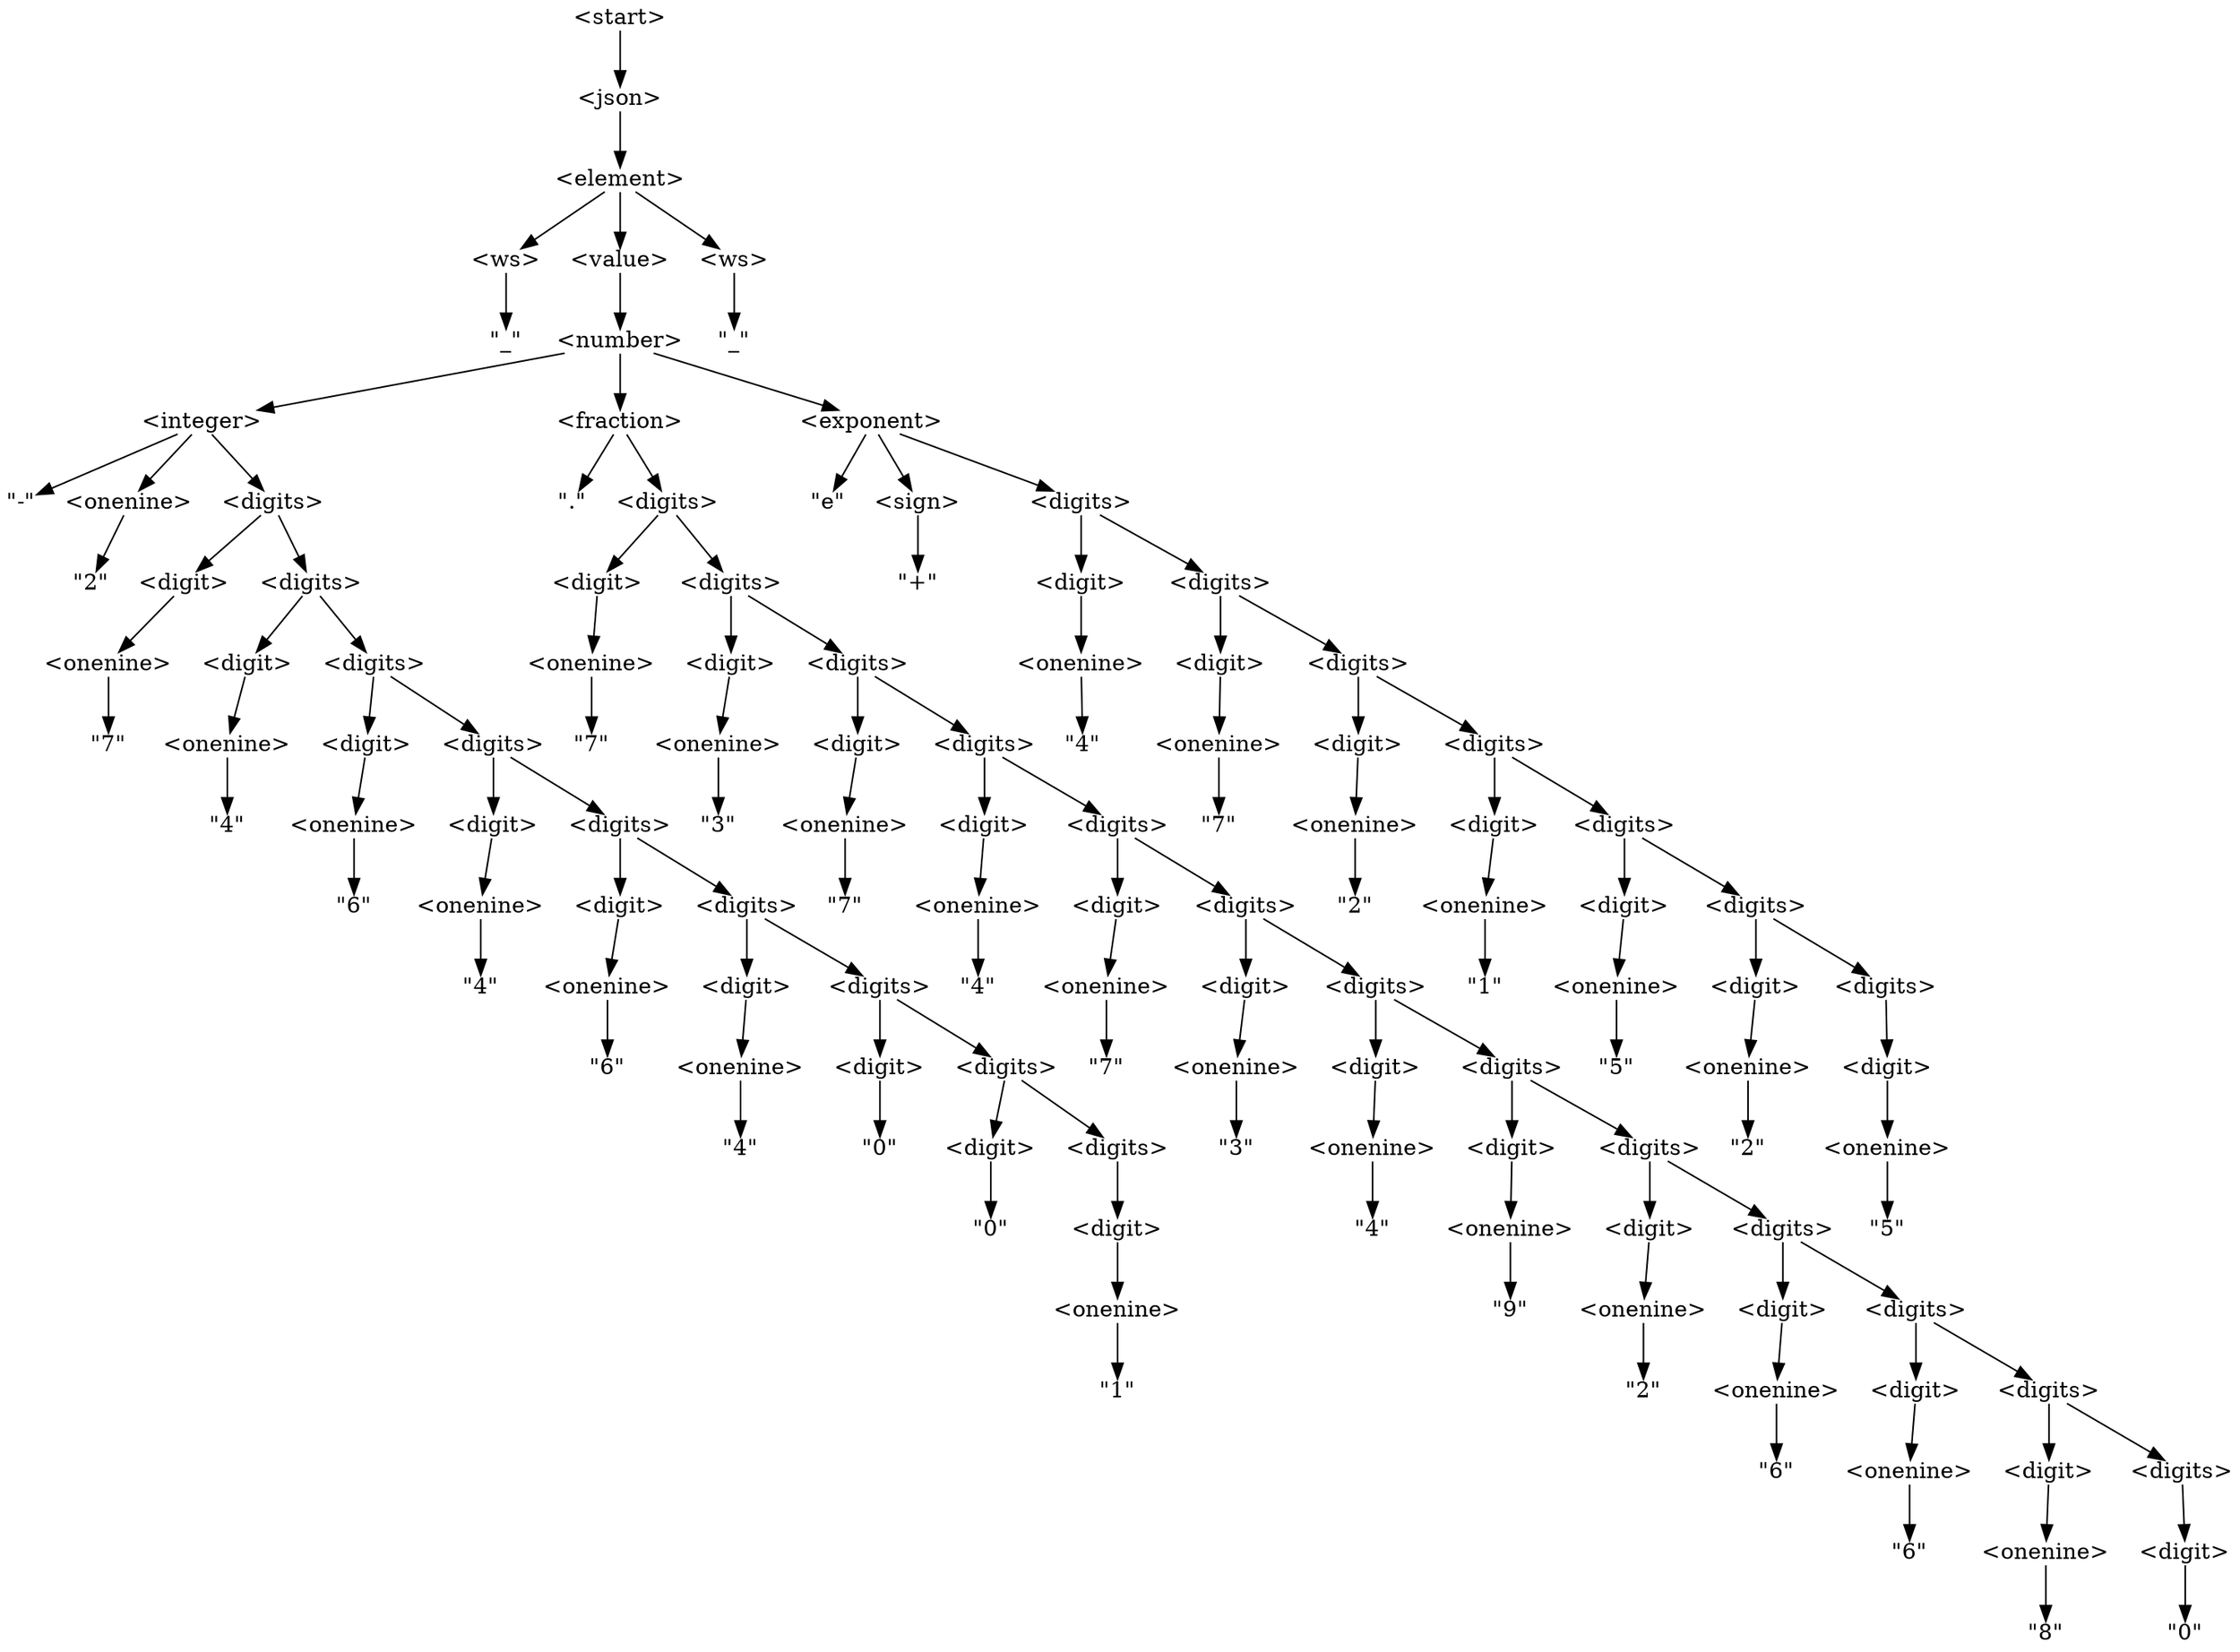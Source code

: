 digraph DerivationTree {

    node [shape=plain];

    n1 [label="\<start\>"];
    n2 [label="\<json\>"];
    n1 -> n2;

    n3 [label="\<element\>"];
    n2 -> n3;

    n4 [label="\<ws\>"];
    n3 -> n4;

    n5 [label="\<value\>"];
    n3 -> n5;

    n6 [label="\<ws\>"];
    n3 -> n6;

    n7 [label="\"_\""];
    n4 -> n7;

    n8 [label="\<number\>"];
    n5 -> n8;

    n9 [label="\"_\""];
    n6 -> n9;

    n10 [label="\<integer\>"];
    n8 -> n10;

    n11 [label="\<fraction\>"];
    n8 -> n11;

    n12 [label="\<exponent\>"];
    n8 -> n12;

    n13 [label="\"-\""];
    n10 -> n13;

    n14 [label="\<onenine\>"];
    n10 -> n14;

    n15 [label="\<digits\>"];
    n10 -> n15;

    n16 [label="\".\""];
    n11 -> n16;

    n17 [label="\<digits\>"];
    n11 -> n17;

    n18 [label="\"e\""];
    n12 -> n18;

    n19 [label="\<sign\>"];
    n12 -> n19;

    n20 [label="\<digits\>"];
    n12 -> n20;

    n21 [label="\"2\""];
    n14 -> n21;

    n22 [label="\<digit\>"];
    n15 -> n22;

    n23 [label="\<digits\>"];
    n15 -> n23;

    n24 [label="\<digit\>"];
    n17 -> n24;

    n25 [label="\<digits\>"];
    n17 -> n25;

    n26 [label="\"+\""];
    n19 -> n26;

    n27 [label="\<digit\>"];
    n20 -> n27;

    n28 [label="\<digits\>"];
    n20 -> n28;

    n29 [label="\<onenine\>"];
    n22 -> n29;

    n30 [label="\<digit\>"];
    n23 -> n30;

    n31 [label="\<digits\>"];
    n23 -> n31;

    n32 [label="\<onenine\>"];
    n24 -> n32;

    n33 [label="\<digit\>"];
    n25 -> n33;

    n34 [label="\<digits\>"];
    n25 -> n34;

    n35 [label="\<onenine\>"];
    n27 -> n35;

    n36 [label="\<digit\>"];
    n28 -> n36;

    n37 [label="\<digits\>"];
    n28 -> n37;

    n38 [label="\"7\""];
    n29 -> n38;

    n39 [label="\<onenine\>"];
    n30 -> n39;

    n40 [label="\<digit\>"];
    n31 -> n40;

    n41 [label="\<digits\>"];
    n31 -> n41;

    n42 [label="\"7\""];
    n32 -> n42;

    n43 [label="\<onenine\>"];
    n33 -> n43;

    n44 [label="\<digit\>"];
    n34 -> n44;

    n45 [label="\<digits\>"];
    n34 -> n45;

    n46 [label="\"4\""];
    n35 -> n46;

    n47 [label="\<onenine\>"];
    n36 -> n47;

    n48 [label="\<digit\>"];
    n37 -> n48;

    n49 [label="\<digits\>"];
    n37 -> n49;

    n50 [label="\"4\""];
    n39 -> n50;

    n51 [label="\<onenine\>"];
    n40 -> n51;

    n52 [label="\<digit\>"];
    n41 -> n52;

    n53 [label="\<digits\>"];
    n41 -> n53;

    n54 [label="\"3\""];
    n43 -> n54;

    n55 [label="\<onenine\>"];
    n44 -> n55;

    n56 [label="\<digit\>"];
    n45 -> n56;

    n57 [label="\<digits\>"];
    n45 -> n57;

    n58 [label="\"7\""];
    n47 -> n58;

    n59 [label="\<onenine\>"];
    n48 -> n59;

    n60 [label="\<digit\>"];
    n49 -> n60;

    n61 [label="\<digits\>"];
    n49 -> n61;

    n62 [label="\"6\""];
    n51 -> n62;

    n63 [label="\<onenine\>"];
    n52 -> n63;

    n64 [label="\<digit\>"];
    n53 -> n64;

    n65 [label="\<digits\>"];
    n53 -> n65;

    n66 [label="\"7\""];
    n55 -> n66;

    n67 [label="\<onenine\>"];
    n56 -> n67;

    n68 [label="\<digit\>"];
    n57 -> n68;

    n69 [label="\<digits\>"];
    n57 -> n69;

    n70 [label="\"2\""];
    n59 -> n70;

    n71 [label="\<onenine\>"];
    n60 -> n71;

    n72 [label="\<digit\>"];
    n61 -> n72;

    n73 [label="\<digits\>"];
    n61 -> n73;

    n74 [label="\"4\""];
    n63 -> n74;

    n75 [label="\<onenine\>"];
    n64 -> n75;

    n76 [label="\<digit\>"];
    n65 -> n76;

    n77 [label="\<digits\>"];
    n65 -> n77;

    n78 [label="\"4\""];
    n67 -> n78;

    n79 [label="\<onenine\>"];
    n68 -> n79;

    n80 [label="\<digit\>"];
    n69 -> n80;

    n81 [label="\<digits\>"];
    n69 -> n81;

    n82 [label="\"1\""];
    n71 -> n82;

    n83 [label="\<onenine\>"];
    n72 -> n83;

    n84 [label="\<digit\>"];
    n73 -> n84;

    n85 [label="\<digits\>"];
    n73 -> n85;

    n86 [label="\"6\""];
    n75 -> n86;

    n87 [label="\<onenine\>"];
    n76 -> n87;

    n88 [label="\<digit\>"];
    n77 -> n88;

    n89 [label="\<digits\>"];
    n77 -> n89;

    n90 [label="\"7\""];
    n79 -> n90;

    n91 [label="\<onenine\>"];
    n80 -> n91;

    n92 [label="\<digit\>"];
    n81 -> n92;

    n93 [label="\<digits\>"];
    n81 -> n93;

    n94 [label="\"5\""];
    n83 -> n94;

    n95 [label="\<onenine\>"];
    n84 -> n95;

    n96 [label="\<digit\>"];
    n85 -> n96;

    n97 [label="\"4\""];
    n87 -> n97;

    n98 [label="\"0\""];
    n88 -> n98;

    n99 [label="\<digit\>"];
    n89 -> n99;

    n100 [label="\<digits\>"];
    n89 -> n100;

    n101 [label="\"3\""];
    n91 -> n101;

    n102 [label="\<onenine\>"];
    n92 -> n102;

    n103 [label="\<digit\>"];
    n93 -> n103;

    n104 [label="\<digits\>"];
    n93 -> n104;

    n105 [label="\"2\""];
    n95 -> n105;

    n106 [label="\<onenine\>"];
    n96 -> n106;

    n107 [label="\"0\""];
    n99 -> n107;

    n108 [label="\<digit\>"];
    n100 -> n108;

    n109 [label="\"4\""];
    n102 -> n109;

    n110 [label="\<onenine\>"];
    n103 -> n110;

    n111 [label="\<digit\>"];
    n104 -> n111;

    n112 [label="\<digits\>"];
    n104 -> n112;

    n113 [label="\"5\""];
    n106 -> n113;

    n114 [label="\<onenine\>"];
    n108 -> n114;

    n115 [label="\"9\""];
    n110 -> n115;

    n116 [label="\<onenine\>"];
    n111 -> n116;

    n117 [label="\<digit\>"];
    n112 -> n117;

    n118 [label="\<digits\>"];
    n112 -> n118;

    n119 [label="\"1\""];
    n114 -> n119;

    n120 [label="\"2\""];
    n116 -> n120;

    n121 [label="\<onenine\>"];
    n117 -> n121;

    n122 [label="\<digit\>"];
    n118 -> n122;

    n123 [label="\<digits\>"];
    n118 -> n123;

    n124 [label="\"6\""];
    n121 -> n124;

    n125 [label="\<onenine\>"];
    n122 -> n125;

    n126 [label="\<digit\>"];
    n123 -> n126;

    n127 [label="\<digits\>"];
    n123 -> n127;

    n128 [label="\"6\""];
    n125 -> n128;

    n129 [label="\<onenine\>"];
    n126 -> n129;

    n130 [label="\<digit\>"];
    n127 -> n130;

    n131 [label="\"8\""];
    n129 -> n131;

    n132 [label="\"0\""];
    n130 -> n132;

}